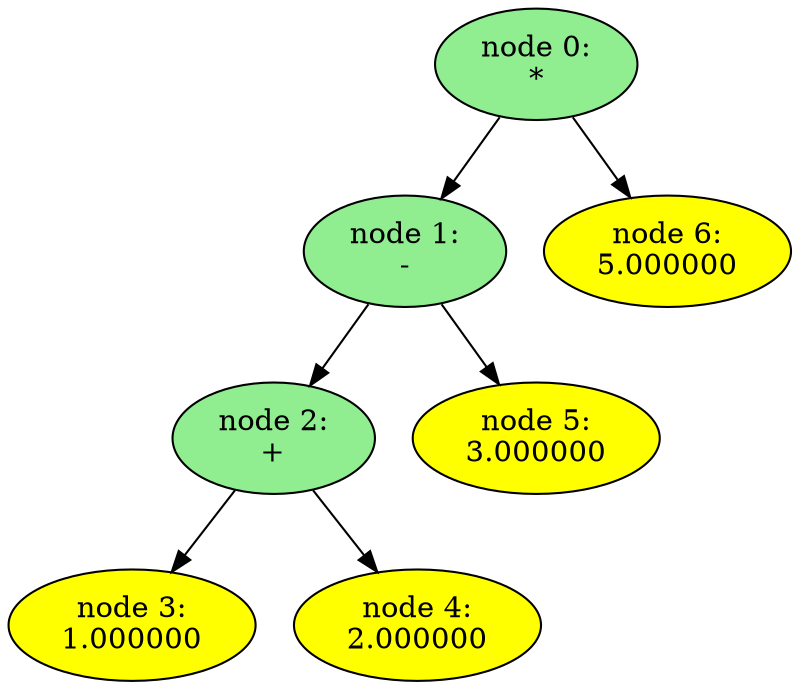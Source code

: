 digraph "output_files/graph0" {
"node 0:
*";
	"node 0:
*"[style="filled",fillcolor="lightgreen"]
	"node 0:
*"->"node 1:
-";
	"node 1:
-"[style="filled",fillcolor="lightgreen"]
	"node 1:
-"->"node 2:
+";
	"node 2:
+"[style="filled",fillcolor="lightgreen"]
	"node 2:
+"->"node 3:
1.000000";
	"node 3:
1.000000"[style="filled",fillcolor="yellow"]
	"node 2:
+"->"node 4:
2.000000";
	"node 4:
2.000000"[style="filled",fillcolor="yellow"]
	"node 1:
-"->"node 5:
3.000000";
	"node 5:
3.000000"[style="filled",fillcolor="yellow"]
	"node 0:
*"->"node 6:
5.000000";
	"node 6:
5.000000"[style="filled",fillcolor="yellow"]
}

